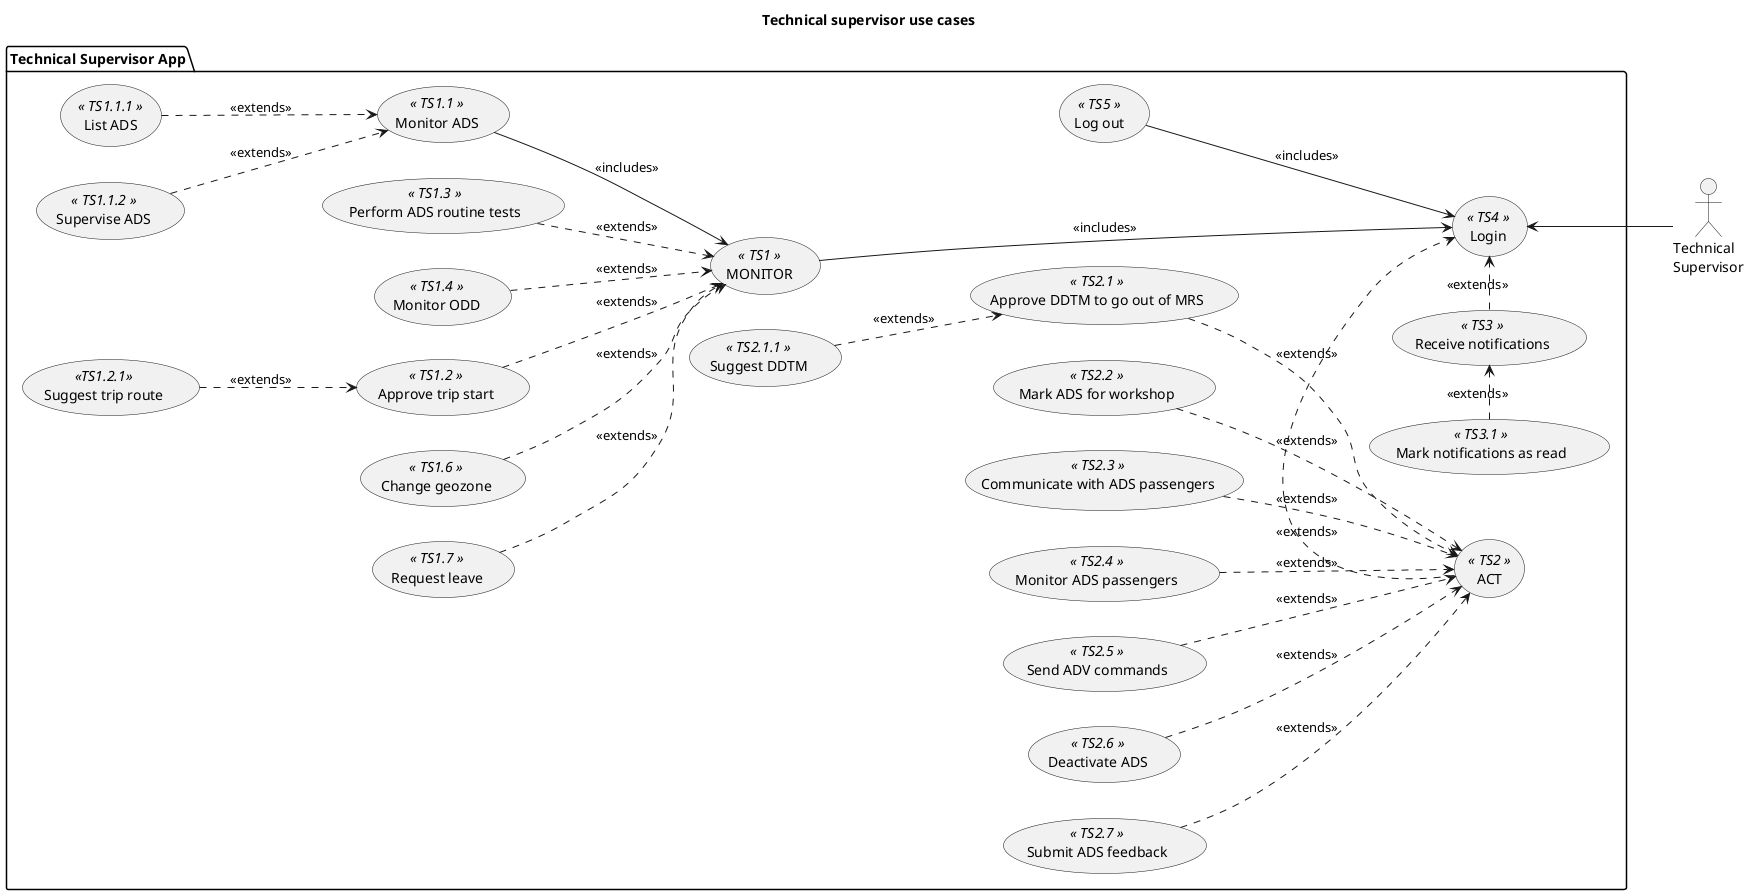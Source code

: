 @startuml ts_use_cases
title Technical supervisor use cases

left to right direction

actor :Technical\nSupervisor: as USER

package "Technical Supervisor App" {
    usecase TS1 as (MONITOR)<<  TS1  >>
    usecase TS2 as (ACT) <<  TS2  >>
    usecase TS3 as (Receive notifications) <<  TS3  >>
    usecase TS4 as (Login) <<  TS4  >>
    usecase TS5 as (Log out) <<  TS5  >>

    usecase TS301 as (Mark notifications as read) <<  TS3.1  >>

    ' Monitor
    usecase TS102 as (Monitor ADS) <<  TS1.1  >>
    usecase TS100 as (Approve trip start) <<  TS1.2  >>
    usecase TS107 as (List ADS) <<  TS1.1.1  >>
    usecase TS101 as (Supervise ADS) <<  TS1.1.2  >>
    usecase TS104 as (Perform ADS routine tests) <<  TS1.3  >>
    usecase TS105 as (Monitor ODD) <<  TS1.4  >>
    usecase TS106 as (Suggest trip route) << TS1.2.1 >>
    usecase TS108 as (Change geozone) <<  TS1.6  >>
    usecase TS109 as (Request leave) <<  TS1.7  >>

    ' Act
    usecase TS201 as (Approve DDTM to go out of MRS) <<  TS2.1  >>
    usecase TS202 as (Suggest DDTM) <<  TS2.1.1  >>
    usecase TS203 as (Mark ADS for workshop) <<  TS2.2  >>
    usecase TS204 as (Communicate with ADS passengers) <<  TS2.3  >>
    usecase TS205 as (Monitor ADS passengers) <<  TS2.4  >>
    usecase TS206 as (Send ADV commands) <<  TS2.5  >>
    usecase TS207 as (Deactivate ADS) <<  TS2.6  >>
    usecase TS208 as (Submit ADS feedback) <<  TS2.7  >>  
}

' General use cases
USER -up-> TS4
TS2 -> TS4 #line.dashed : <<extends>> 
TS1 ---> TS4 : <<includes>> 
TS5 --> TS4 : <<includes>>
TS3 -> TS4 #line.dashed : <<extends>>
TS301 -> TS3 #line.dashed : <<extends>>

' Monitor
TS100 --> TS1 #line.dashed : <<extends>>
TS106 --> TS100 #line.dashed : <<extends>>
TS101 --> TS102 #line.dashed : <<extends>>
TS102 --> TS1 : <<includes>>
TS104 --> TS1 #line.dashed : <<extends>>
TS105 --> TS1 #line.dashed : <<extends>>
TS107 --> TS102 #line.dashed : <<extends>>
TS108 -d-> TS1 #line.dashed : <<extends>>
TS109 --> TS1 #line.dashed : <<extends>>

' Act
TS201 --> TS2 #line.dashed : <<extends>>
TS202 --> TS201 #line.dashed : <<extends>>
TS203 --> TS2 #line.dashed : <<extends>>
TS204 --> TS2 #line.dashed : <<extends>>
TS205 --> TS2 #line.dashed : <<extends>>
TS206 --> TS2 #line.dashed : <<extends>>
TS207 --> TS2 #line.dashed : <<extends>>
TS208 --> TS2 #line.dashed : <<extends>>

@enduml
